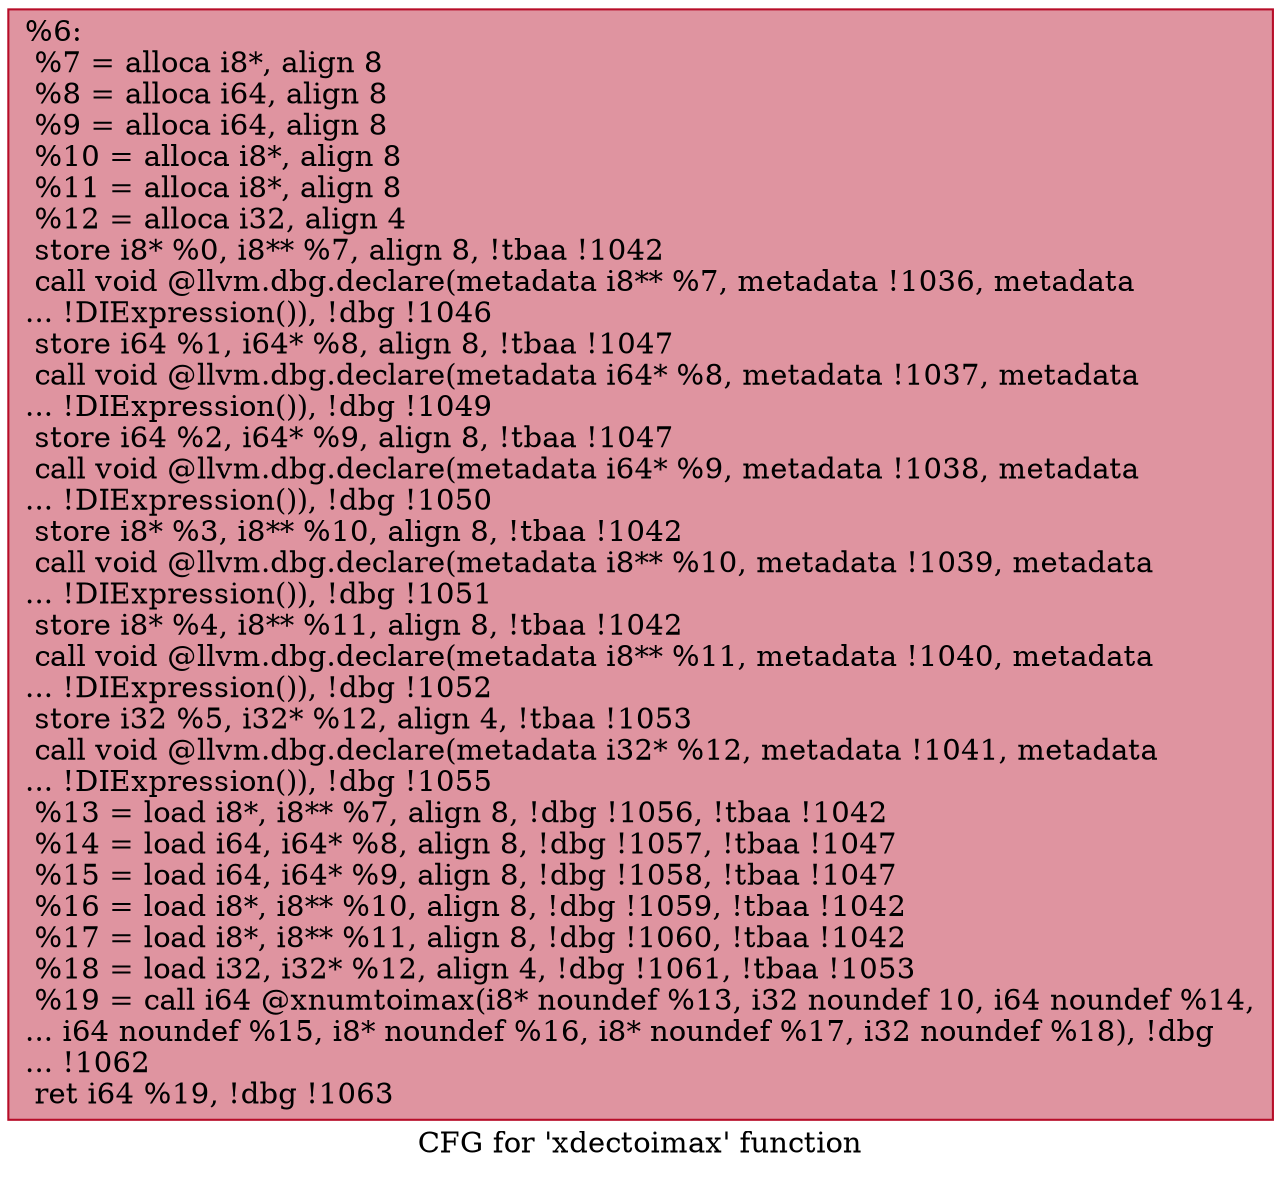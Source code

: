 digraph "CFG for 'xdectoimax' function" {
	label="CFG for 'xdectoimax' function";

	Node0xdd0ed0 [shape=record,color="#b70d28ff", style=filled, fillcolor="#b70d2870",label="{%6:\l  %7 = alloca i8*, align 8\l  %8 = alloca i64, align 8\l  %9 = alloca i64, align 8\l  %10 = alloca i8*, align 8\l  %11 = alloca i8*, align 8\l  %12 = alloca i32, align 4\l  store i8* %0, i8** %7, align 8, !tbaa !1042\l  call void @llvm.dbg.declare(metadata i8** %7, metadata !1036, metadata\l... !DIExpression()), !dbg !1046\l  store i64 %1, i64* %8, align 8, !tbaa !1047\l  call void @llvm.dbg.declare(metadata i64* %8, metadata !1037, metadata\l... !DIExpression()), !dbg !1049\l  store i64 %2, i64* %9, align 8, !tbaa !1047\l  call void @llvm.dbg.declare(metadata i64* %9, metadata !1038, metadata\l... !DIExpression()), !dbg !1050\l  store i8* %3, i8** %10, align 8, !tbaa !1042\l  call void @llvm.dbg.declare(metadata i8** %10, metadata !1039, metadata\l... !DIExpression()), !dbg !1051\l  store i8* %4, i8** %11, align 8, !tbaa !1042\l  call void @llvm.dbg.declare(metadata i8** %11, metadata !1040, metadata\l... !DIExpression()), !dbg !1052\l  store i32 %5, i32* %12, align 4, !tbaa !1053\l  call void @llvm.dbg.declare(metadata i32* %12, metadata !1041, metadata\l... !DIExpression()), !dbg !1055\l  %13 = load i8*, i8** %7, align 8, !dbg !1056, !tbaa !1042\l  %14 = load i64, i64* %8, align 8, !dbg !1057, !tbaa !1047\l  %15 = load i64, i64* %9, align 8, !dbg !1058, !tbaa !1047\l  %16 = load i8*, i8** %10, align 8, !dbg !1059, !tbaa !1042\l  %17 = load i8*, i8** %11, align 8, !dbg !1060, !tbaa !1042\l  %18 = load i32, i32* %12, align 4, !dbg !1061, !tbaa !1053\l  %19 = call i64 @xnumtoimax(i8* noundef %13, i32 noundef 10, i64 noundef %14,\l... i64 noundef %15, i8* noundef %16, i8* noundef %17, i32 noundef %18), !dbg\l... !1062\l  ret i64 %19, !dbg !1063\l}"];
}
